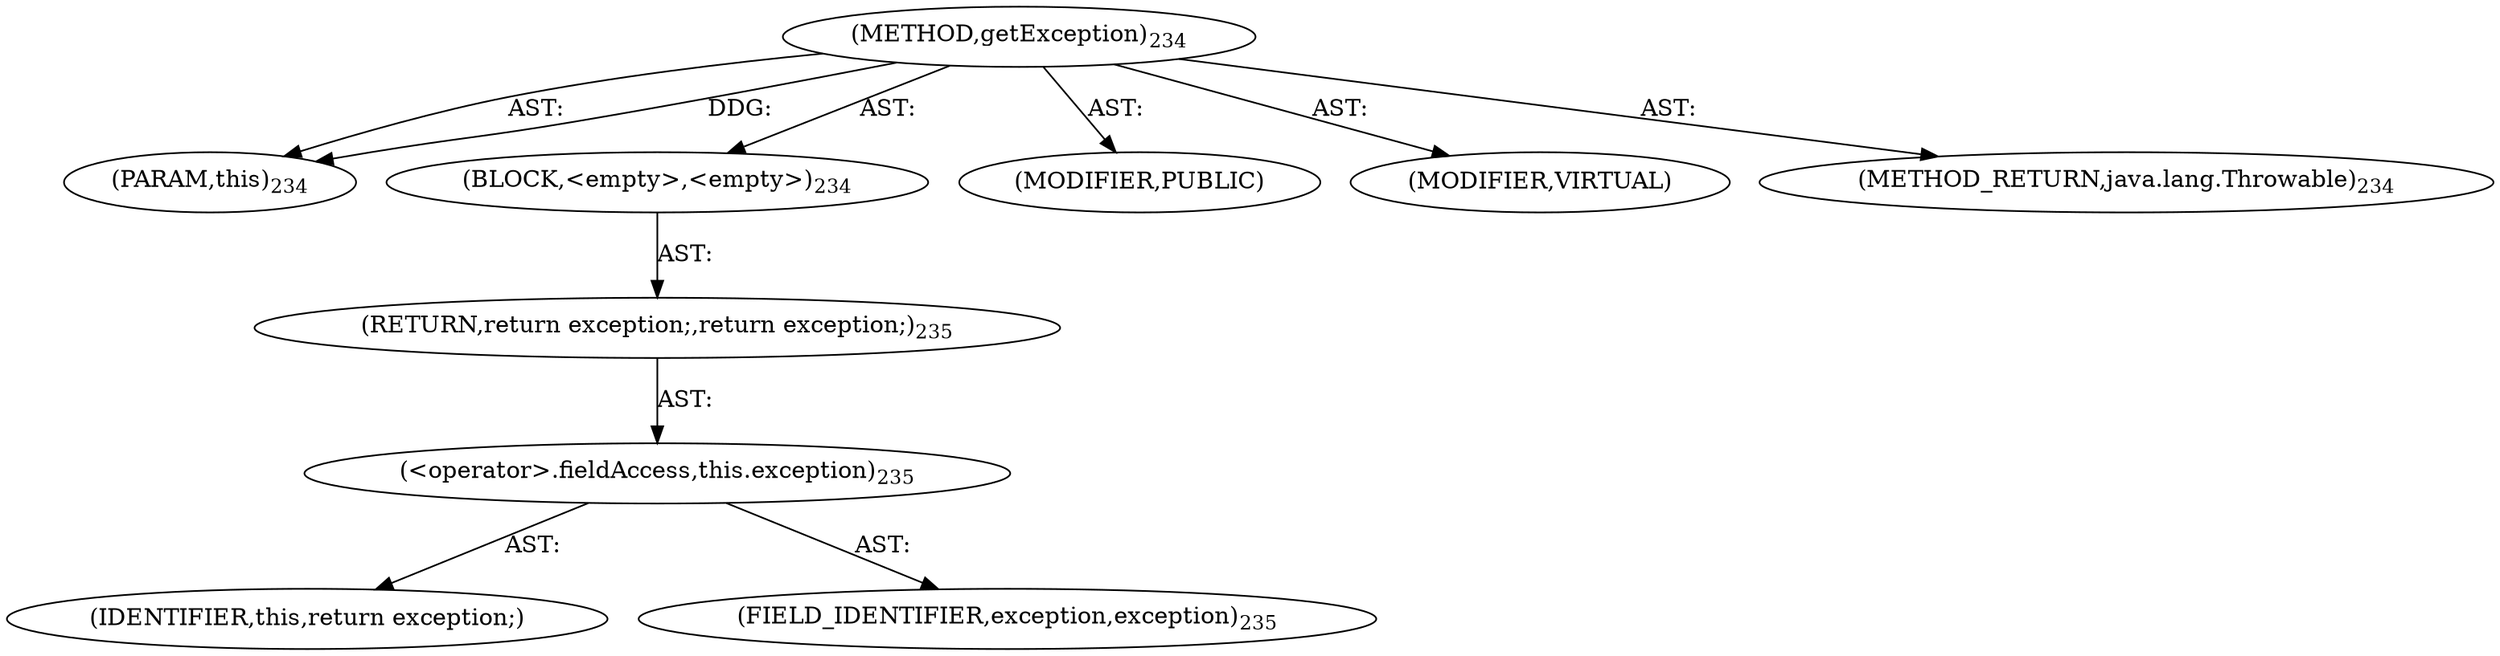 digraph "getException" {  
"111669149706" [label = <(METHOD,getException)<SUB>234</SUB>> ]
"115964117008" [label = <(PARAM,this)<SUB>234</SUB>> ]
"25769803786" [label = <(BLOCK,&lt;empty&gt;,&lt;empty&gt;)<SUB>234</SUB>> ]
"146028888069" [label = <(RETURN,return exception;,return exception;)<SUB>235</SUB>> ]
"30064771116" [label = <(&lt;operator&gt;.fieldAccess,this.exception)<SUB>235</SUB>> ]
"68719476774" [label = <(IDENTIFIER,this,return exception;)> ]
"55834574871" [label = <(FIELD_IDENTIFIER,exception,exception)<SUB>235</SUB>> ]
"133143986202" [label = <(MODIFIER,PUBLIC)> ]
"133143986203" [label = <(MODIFIER,VIRTUAL)> ]
"128849018890" [label = <(METHOD_RETURN,java.lang.Throwable)<SUB>234</SUB>> ]
  "111669149706" -> "115964117008"  [ label = "AST: "] 
  "111669149706" -> "25769803786"  [ label = "AST: "] 
  "111669149706" -> "133143986202"  [ label = "AST: "] 
  "111669149706" -> "133143986203"  [ label = "AST: "] 
  "111669149706" -> "128849018890"  [ label = "AST: "] 
  "25769803786" -> "146028888069"  [ label = "AST: "] 
  "146028888069" -> "30064771116"  [ label = "AST: "] 
  "30064771116" -> "68719476774"  [ label = "AST: "] 
  "30064771116" -> "55834574871"  [ label = "AST: "] 
  "111669149706" -> "115964117008"  [ label = "DDG: "] 
}
